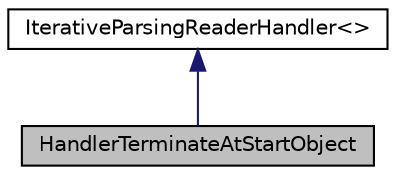 digraph "HandlerTerminateAtStartObject"
{
  edge [fontname="Helvetica",fontsize="10",labelfontname="Helvetica",labelfontsize="10"];
  node [fontname="Helvetica",fontsize="10",shape=record];
  Node0 [label="HandlerTerminateAtStartObject",height=0.2,width=0.4,color="black", fillcolor="grey75", style="filled", fontcolor="black"];
  Node1 -> Node0 [dir="back",color="midnightblue",fontsize="10",style="solid",fontname="Helvetica"];
  Node1 [label="IterativeParsingReaderHandler\<\>",height=0.2,width=0.4,color="black", fillcolor="white", style="filled",URL="$structIterativeParsingReaderHandler.html"];
}
